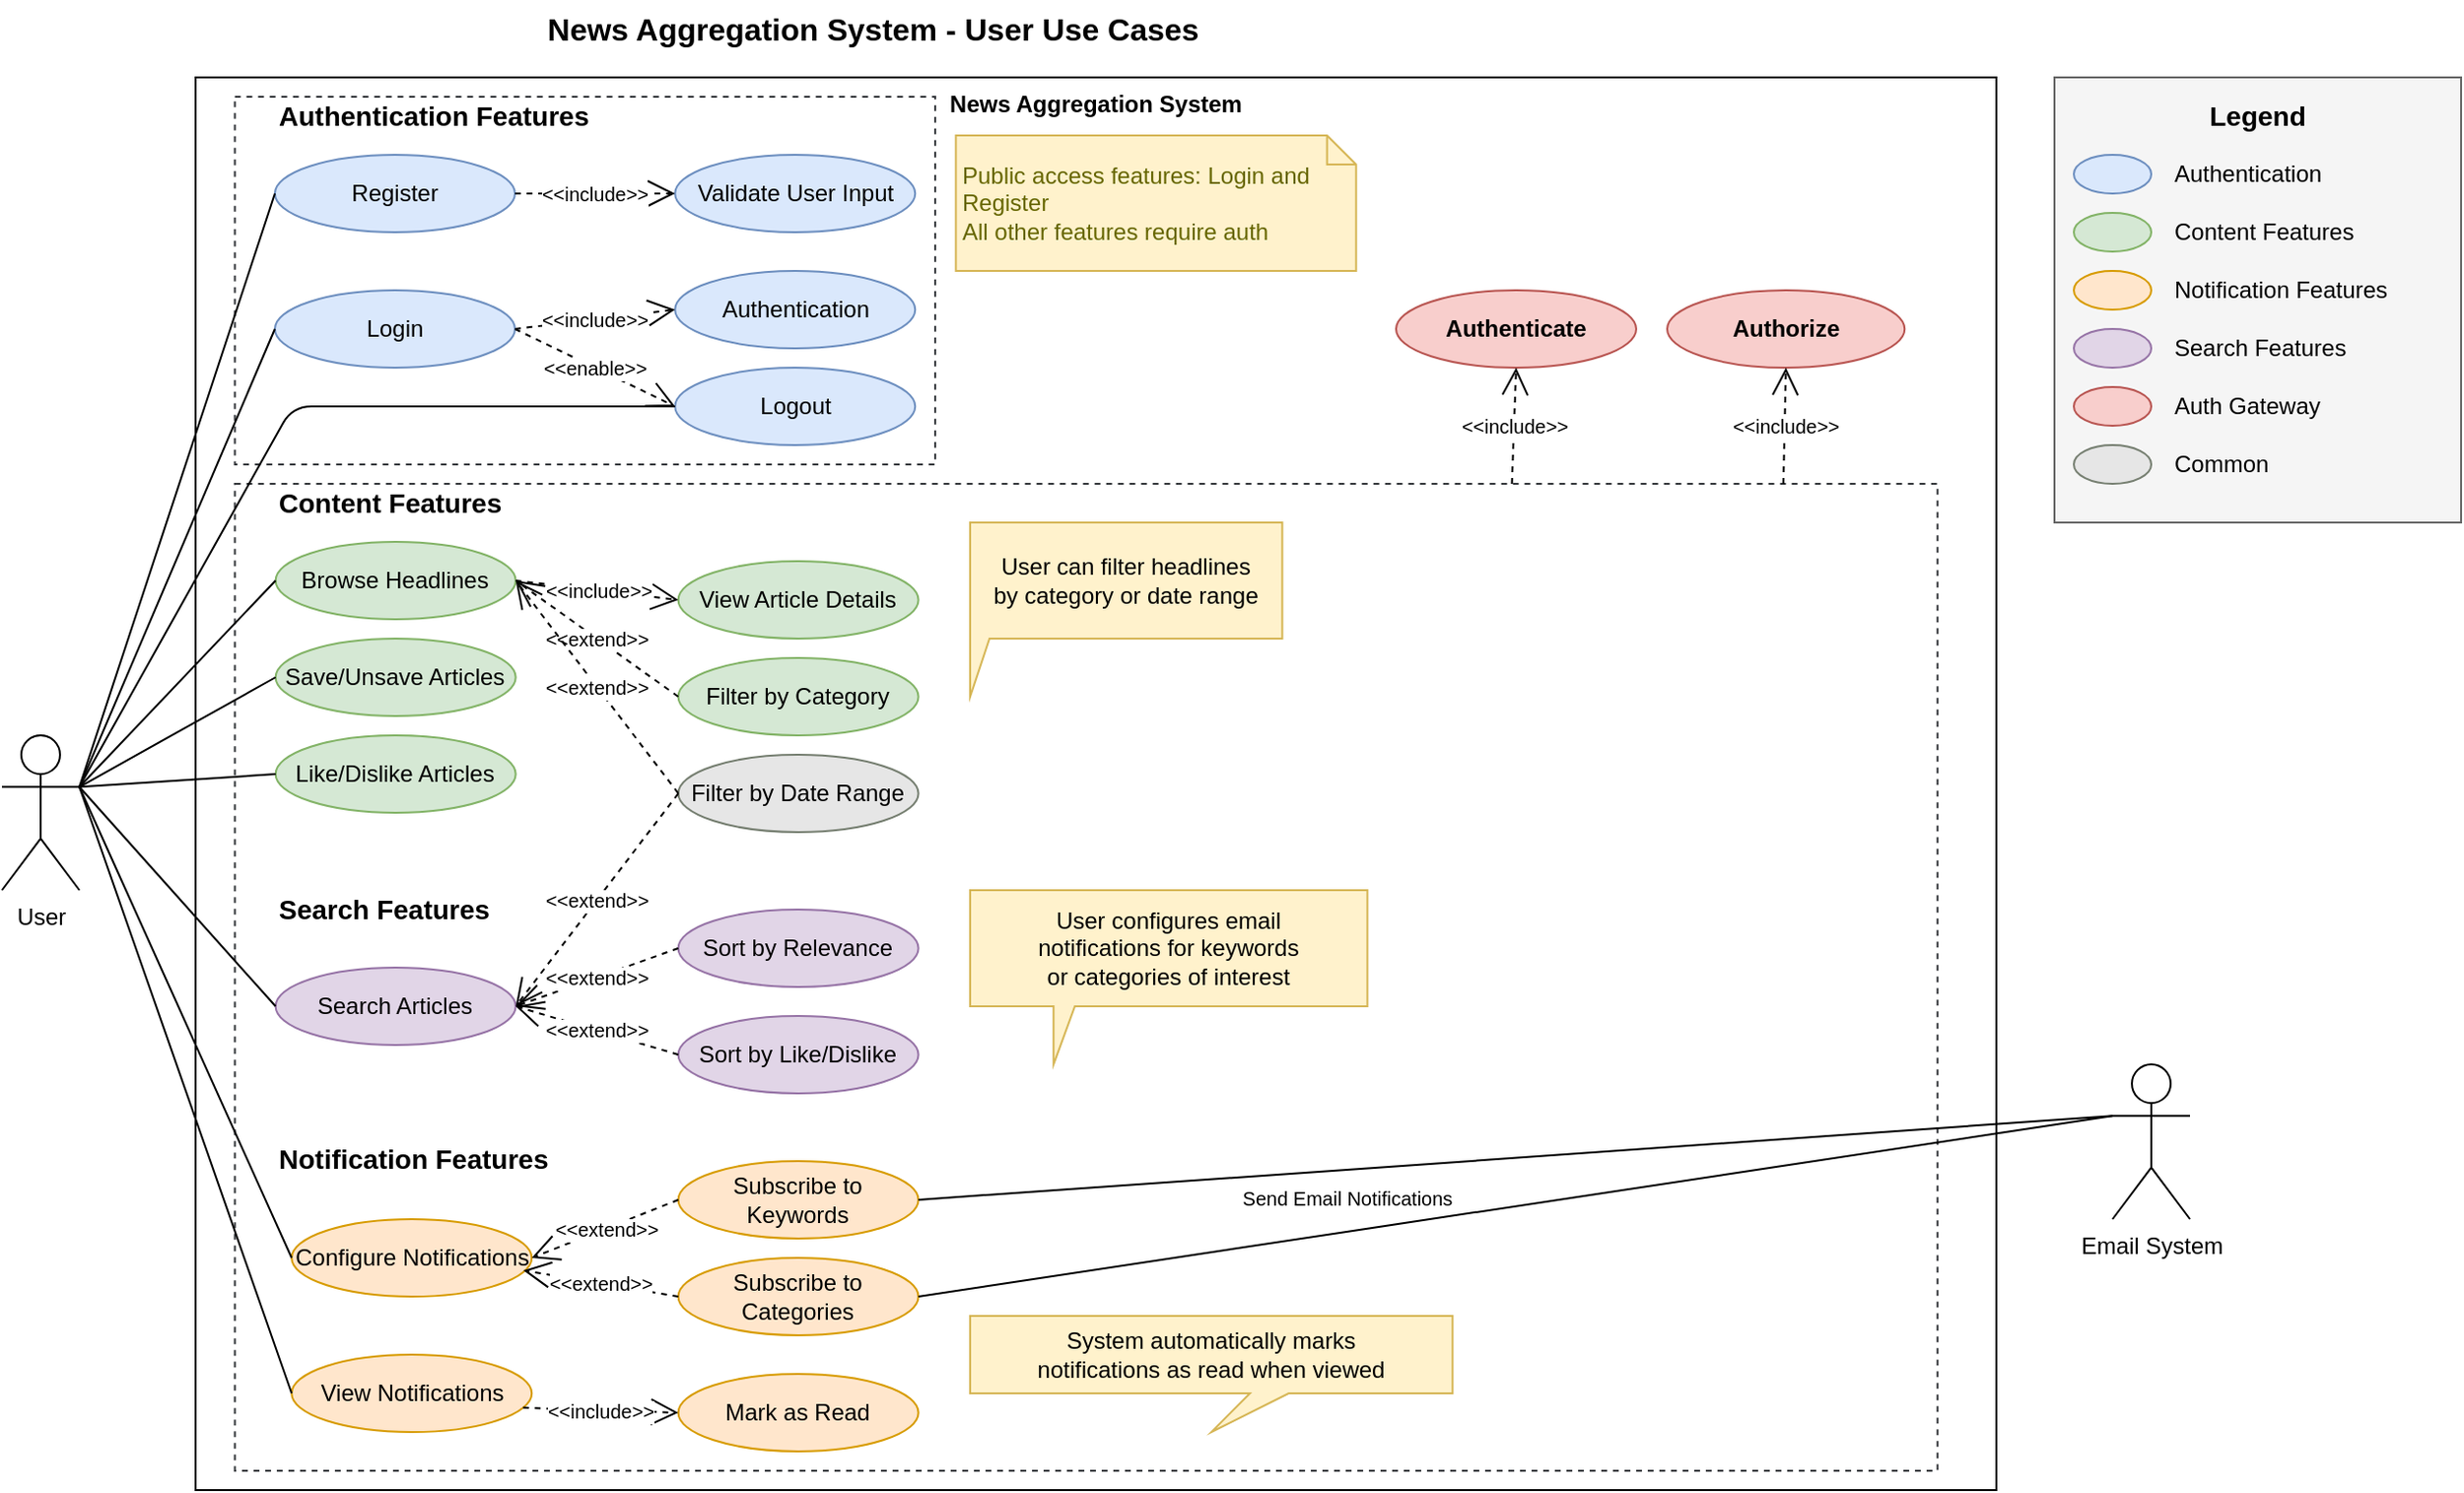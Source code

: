 <mxfile>
    <diagram id="TIV_Y_mdN8S8PWF-lbd9" name="User Use Cases">
        <mxGraphModel dx="705" dy="607" grid="1" gridSize="10" guides="1" tooltips="1" connect="1" arrows="1" fold="1" page="1" pageScale="1" pageWidth="1100" pageHeight="850" background="none" math="0" shadow="0">
            <root>
                <mxCell id="0"/>
                <mxCell id="1" parent="0"/>
                <mxCell id="2" value="News Aggregation System - User Use Cases" style="text;html=1;strokeColor=none;fillColor=none;align=center;verticalAlign=middle;whiteSpace=wrap;rounded=0;fontSize=16;fontStyle=1" parent="1" vertex="1">
                    <mxGeometry x="350" y="20" width="400" height="30" as="geometry"/>
                </mxCell>
                <mxCell id="3" value="" style="rounded=0;whiteSpace=wrap;html=1;fillColor=#f5f5f5;strokeColor=#666666;fontColor=#333333;" parent="1" vertex="1">
                    <mxGeometry x="1160" y="60" width="210" height="230" as="geometry"/>
                </mxCell>
                <mxCell id="4" value="Legend" style="text;html=1;strokeColor=none;fillColor=none;align=center;verticalAlign=middle;whiteSpace=wrap;rounded=0;fontSize=14;fontStyle=1" parent="1" vertex="1">
                    <mxGeometry x="1160" y="65" width="210" height="30" as="geometry"/>
                </mxCell>
                <mxCell id="5" value="" style="ellipse;whiteSpace=wrap;html=1;fillColor=#dae8fc;strokeColor=#6c8ebf;" parent="1" vertex="1">
                    <mxGeometry x="1170" y="100" width="40" height="20" as="geometry"/>
                </mxCell>
                <mxCell id="6" value="Authentication" style="text;html=1;strokeColor=none;fillColor=none;align=left;verticalAlign=middle;whiteSpace=wrap;rounded=0;" parent="1" vertex="1">
                    <mxGeometry x="1220" y="100" width="130" height="20" as="geometry"/>
                </mxCell>
                <mxCell id="7" value="" style="ellipse;whiteSpace=wrap;html=1;fillColor=#d5e8d4;strokeColor=#82b366;" parent="1" vertex="1">
                    <mxGeometry x="1170" y="130" width="40" height="20" as="geometry"/>
                </mxCell>
                <mxCell id="8" value="Content Features" style="text;html=1;strokeColor=none;fillColor=none;align=left;verticalAlign=middle;whiteSpace=wrap;rounded=0;" parent="1" vertex="1">
                    <mxGeometry x="1220" y="130" width="130" height="20" as="geometry"/>
                </mxCell>
                <mxCell id="9" value="" style="ellipse;whiteSpace=wrap;html=1;fillColor=#ffe6cc;strokeColor=#d79b00;" parent="1" vertex="1">
                    <mxGeometry x="1170" y="160" width="40" height="20" as="geometry"/>
                </mxCell>
                <mxCell id="10" value="Notification Features" style="text;html=1;strokeColor=none;fillColor=none;align=left;verticalAlign=middle;whiteSpace=wrap;rounded=0;" parent="1" vertex="1">
                    <mxGeometry x="1220" y="160" width="130" height="20" as="geometry"/>
                </mxCell>
                <mxCell id="11" value="" style="ellipse;whiteSpace=wrap;html=1;fillColor=#e1d5e7;strokeColor=#9673a6;" parent="1" vertex="1">
                    <mxGeometry x="1170" y="190" width="40" height="20" as="geometry"/>
                </mxCell>
                <mxCell id="12" value="Search Features" style="text;html=1;strokeColor=none;fillColor=none;align=left;verticalAlign=middle;whiteSpace=wrap;rounded=0;" parent="1" vertex="1">
                    <mxGeometry x="1220" y="190" width="130" height="20" as="geometry"/>
                </mxCell>
                <mxCell id="13" value="" style="ellipse;whiteSpace=wrap;html=1;fillColor=#f8cecc;strokeColor=#b85450;" parent="1" vertex="1">
                    <mxGeometry x="1170" y="220" width="40" height="20" as="geometry"/>
                </mxCell>
                <mxCell id="14" value="Auth Gateway" style="text;html=1;strokeColor=none;fillColor=none;align=left;verticalAlign=middle;whiteSpace=wrap;rounded=0;" parent="1" vertex="1">
                    <mxGeometry x="1220" y="220" width="130" height="20" as="geometry"/>
                </mxCell>
                <mxCell id="20" value="User" style="shape=umlActor;verticalLabelPosition=bottom;verticalAlign=top;html=1;outlineConnect=0;" parent="1" vertex="1">
                    <mxGeometry x="100" y="400" width="40" height="80" as="geometry"/>
                </mxCell>
                <mxCell id="30" value="News Aggregation System" style="shape=rect;html=1;verticalAlign=top;fontStyle=1;whiteSpace=wrap;align=center;fillColor=none;strokeWidth=1;container=1;" parent="1" vertex="1">
                    <mxGeometry x="200" y="60" width="930" height="730" as="geometry"/>
                </mxCell>
                <mxCell id="110" value="" style="shape=rect;html=1;verticalAlign=top;fontStyle=1;whiteSpace=wrap;align=center;fillColor=none;strokeColor=#36393d;container=1;dashed=1;" parent="30" vertex="1">
                    <mxGeometry x="20.297" y="10" width="361.667" height="190" as="geometry"/>
                </mxCell>
                <mxCell id="31" value="Authentication Features" style="text;html=1;strokeColor=none;fillColor=none;align=left;verticalAlign=middle;whiteSpace=wrap;rounded=0;fontSize=14;fontStyle=1" parent="110" vertex="1">
                    <mxGeometry x="20.663" width="175.667" height="20" as="geometry"/>
                </mxCell>
                <mxCell id="32" value="Register" style="ellipse;whiteSpace=wrap;html=1;fillColor=#dae8fc;strokeColor=#6c8ebf;" parent="110" vertex="1">
                    <mxGeometry x="20.667" y="30" width="124.0" height="40" as="geometry"/>
                </mxCell>
                <mxCell id="33" value="&lt;span style=&quot;color: rgb(0, 0, 0);&quot;&gt;Login&lt;/span&gt;" style="ellipse;whiteSpace=wrap;html=1;fillColor=#dae8fc;strokeColor=#6c8ebf;" parent="110" vertex="1">
                    <mxGeometry x="20.667" y="100" width="124.0" height="40" as="geometry"/>
                </mxCell>
                <mxCell id="150" value="Logout" style="ellipse;whiteSpace=wrap;html=1;fillColor=#dae8fc;strokeColor=#6c8ebf;" parent="110" vertex="1">
                    <mxGeometry x="227.33" y="140" width="124" height="40" as="geometry"/>
                </mxCell>
                <mxCell id="34" value="&lt;span style=&quot;color: rgb(0, 0, 0);&quot;&gt;Validate User Input&lt;/span&gt;" style="ellipse;whiteSpace=wrap;html=1;fillColor=#dae8fc;strokeColor=#6c8ebf;" parent="110" vertex="1">
                    <mxGeometry x="227.333" y="30" width="124.0" height="40" as="geometry"/>
                </mxCell>
                <mxCell id="35" value="Authentication" style="ellipse;whiteSpace=wrap;html=1;fillColor=#dae8fc;strokeColor=#6c8ebf;" parent="110" vertex="1">
                    <mxGeometry x="227.333" y="90" width="124.0" height="40" as="geometry"/>
                </mxCell>
                <mxCell id="36" value="&lt;font style=&quot;font-size: 10px;&quot;&gt;&amp;lt;&amp;lt;include&amp;gt;&amp;gt;&lt;/font&gt;" style="endArrow=open;endSize=12;dashed=1;html=1;fontSize=10;exitX=1;exitY=0.5;exitDx=0;exitDy=0;entryX=0;entryY=0.5;entryDx=0;entryDy=0;" parent="110" source="32" target="34" edge="1">
                    <mxGeometry width="160" relative="1" as="geometry"/>
                </mxCell>
                <mxCell id="37" value="&lt;font style=&quot;font-size: 10px;&quot;&gt;&amp;lt;&amp;lt;include&amp;gt;&amp;gt;&lt;/font&gt;" style="endArrow=open;endSize=12;dashed=1;html=1;fontSize=10;exitX=1;exitY=0.5;exitDx=0;exitDy=0;entryX=0;entryY=0.5;entryDx=0;entryDy=0;" parent="110" source="33" target="35" edge="1">
                    <mxGeometry width="160" relative="1" as="geometry"/>
                </mxCell>
                <mxCell id="151" value="&lt;font style=&quot;font-size: 10px;&quot;&gt;&amp;lt;&amp;lt;enable&amp;gt;&amp;gt;&lt;/font&gt;" style="endArrow=open;endSize=12;dashed=1;html=1;fontSize=10;exitX=1;exitY=0.5;exitDx=0;exitDy=0;entryX=0;entryY=0.5;entryDx=0;entryDy=0;" parent="110" source="33" target="150" edge="1">
                    <mxGeometry width="160" relative="1" as="geometry"/>
                </mxCell>
                <mxCell id="111" value="&lt;div&gt;&lt;br&gt;&lt;/div&gt;&lt;div&gt;&lt;br&gt;&lt;/div&gt;" style="shape=rect;html=1;verticalAlign=top;fontStyle=1;whiteSpace=wrap;align=center;fillColor=none;strokeColor=#36393d;container=1;dashed=1;" parent="30" vertex="1">
                    <mxGeometry x="20.3" y="210" width="879.33" height="510" as="geometry"/>
                </mxCell>
                <mxCell id="40" value="Content Features" style="text;html=1;strokeColor=none;fillColor=none;align=left;verticalAlign=middle;whiteSpace=wrap;rounded=0;fontSize=14;fontStyle=1" parent="111" vertex="1">
                    <mxGeometry x="21.031" width="249.144" height="20" as="geometry"/>
                </mxCell>
                <mxCell id="90" value="User can filter headlines &#xa;by category or date range" style="shape=callout;whiteSpace=wrap;html=1;perimeter=calloutPerimeter;size=30;position=0;base=10;fillColor=#fff2cc;strokeColor=#d6b656;align=center;position2=0;rotation=0;" parent="111" vertex="1">
                    <mxGeometry x="379.711" y="20" width="161.211" height="90" as="geometry"/>
                </mxCell>
                <mxCell id="60" value="&lt;font style=&quot;font-size: 14px;&quot;&gt;Search Features&lt;/font&gt;" style="text;html=1;strokeColor=none;fillColor=none;align=left;verticalAlign=middle;whiteSpace=wrap;rounded=0;fontSize:14;fontStyle=1" parent="111" vertex="1">
                    <mxGeometry x="21.031" y="210" width="249.144" height="20" as="geometry"/>
                </mxCell>
                <mxCell id="70" value="Notification Features" style="text;html=1;strokeColor=none;fillColor=none;align=left;verticalAlign=middle;whiteSpace=wrap;rounded=0;fontSize=14;fontStyle=1" parent="111" vertex="1">
                    <mxGeometry x="21.031" y="339" width="249.144" height="20" as="geometry"/>
                </mxCell>
                <mxCell id="91" value="System automatically marks&#xa;notifications as read when viewed" style="shape=callout;whiteSpace=wrap;html=1;perimeter=calloutPerimeter;size=20;position=0.58;base=20;fillColor=#fff2cc;strokeColor=#d6b656;align=center;" parent="111" vertex="1">
                    <mxGeometry x="379.714" y="430" width="249.144" height="60" as="geometry"/>
                </mxCell>
                <mxCell id="92" value="User configures email&#xa;notifications for keywords&#xa;or categories of interest" style="shape=callout;whiteSpace=wrap;html=1;perimeter=calloutPerimeter;position2=0.21;size=30;position=0.21;base=11;fillColor=#fff2cc;strokeColor=#d6b656;align=center;" parent="111" vertex="1">
                    <mxGeometry x="379.714" y="210" width="205.177" height="90" as="geometry"/>
                </mxCell>
                <mxCell id="82" value="Send Email Notifications" style="text;html=1;strokeColor=none;fillColor=none;align=center;verticalAlign=middle;whiteSpace=wrap;rounded=0;fontSize=10;" parent="111" vertex="1">
                    <mxGeometry x="507.697" y="359" width="134.333" height="20" as="geometry"/>
                </mxCell>
                <mxCell id="48" value="View Article Details" style="ellipse;whiteSpace=wrap;html=1;fillColor=#d5e8d4;strokeColor=#82b366;" parent="111" vertex="1">
                    <mxGeometry x="229.0" y="40" width="124.0" height="40" as="geometry"/>
                </mxCell>
                <mxCell id="44" value="Filter by Category" style="ellipse;whiteSpace=wrap;html=1;fillColor=#d5e8d4;strokeColor=#82b366;" parent="111" vertex="1">
                    <mxGeometry x="229" y="90" width="124.0" height="40" as="geometry"/>
                </mxCell>
                <mxCell id="45" value="Filter by Date Range" style="ellipse;whiteSpace=wrap;html=1;fillColor=#E6E6E6;strokeColor=light-dark(#767f71, #446e2c);" parent="111" vertex="1">
                    <mxGeometry x="229" y="140" width="124.0" height="40" as="geometry"/>
                </mxCell>
                <mxCell id="63" value="Sort by Relevance" style="ellipse;whiteSpace=wrap;html=1;fillColor=#e1d5e7;strokeColor=#9673a6;" parent="111" vertex="1">
                    <mxGeometry x="229.0" y="220" width="124.0" height="40" as="geometry"/>
                </mxCell>
                <mxCell id="136" value="Sort by Like/Dislike" style="ellipse;whiteSpace=wrap;html=1;fillColor=#e1d5e7;strokeColor=#9673a6;" parent="111" vertex="1">
                    <mxGeometry x="229.0" y="275" width="124.0" height="40" as="geometry"/>
                </mxCell>
                <mxCell id="61" value="Search Articles" style="ellipse;whiteSpace=wrap;html=1;fillColor=#e1d5e7;strokeColor=#9673a6;" parent="111" vertex="1">
                    <mxGeometry x="21.033" y="250" width="124.0" height="40" as="geometry"/>
                </mxCell>
                <mxCell id="64" value="&lt;font style=&quot;font-size: 10px;&quot;&gt;&amp;lt;&amp;lt;extend&amp;gt;&amp;gt;&lt;/font&gt;" style="endArrow=open;endSize=12;dashed=1;html=1;fontSize=10;exitX=0;exitY=0.5;exitDx=0;exitDy=0;entryX=1;entryY=0.5;entryDx=0;entryDy=0;" parent="111" source="45" target="61" edge="1">
                    <mxGeometry width="160" relative="1" as="geometry"/>
                </mxCell>
                <mxCell id="65" value="&lt;font style=&quot;font-size: 10px;&quot;&gt;&amp;lt;&amp;lt;extend&amp;gt;&amp;gt;&lt;/font&gt;" style="endArrow=open;endSize=12;dashed=1;html=1;fontSize=10;exitX=0;exitY=0.5;exitDx=0;exitDy=0;entryX=1;entryY=0.5;entryDx=0;entryDy=0;" parent="111" source="63" target="61" edge="1">
                    <mxGeometry width="160" relative="1" as="geometry"/>
                </mxCell>
                <mxCell id="139" value="&lt;font style=&quot;font-size: 10px;&quot;&gt;&amp;lt;&amp;lt;extend&amp;gt;&amp;gt;&lt;/font&gt;" style="endArrow=open;endSize=12;dashed=1;html=1;fontSize=10;exitX=0;exitY=0.5;exitDx=0;exitDy=0;entryX=1;entryY=0.5;entryDx=0;entryDy=0;" parent="111" source="136" target="61" edge="1">
                    <mxGeometry width="160" relative="1" as="geometry">
                        <mxPoint x="238.7" y="210" as="sourcePoint"/>
                        <mxPoint x="154.7" y="240" as="targetPoint"/>
                    </mxGeometry>
                </mxCell>
                <mxCell id="77" value="Mark as Read" style="ellipse;whiteSpace=wrap;html=1;fillColor=#ffe6cc;strokeColor=#d79b00;" parent="111" vertex="1">
                    <mxGeometry x="229.0" y="460" width="124.0" height="40" as="geometry"/>
                </mxCell>
                <mxCell id="74" value="Subscribe to Categories" style="ellipse;whiteSpace=wrap;html=1;fillColor=#ffe6cc;strokeColor=#d79b00;" parent="111" vertex="1">
                    <mxGeometry x="229.0" y="400" width="124.0" height="40" as="geometry"/>
                </mxCell>
                <mxCell id="73" value="Subscribe to Keywords" style="ellipse;whiteSpace=wrap;html=1;fillColor=#ffe6cc;strokeColor=#d79b00;" parent="111" vertex="1">
                    <mxGeometry x="229.0" y="350" width="124.0" height="40" as="geometry"/>
                </mxCell>
                <mxCell id="72" value="View Notifications" style="ellipse;whiteSpace=wrap;html=1;fillColor=#ffe6cc;strokeColor=#d79b00;" parent="111" vertex="1">
                    <mxGeometry x="29.313" y="450" width="124.0" height="40" as="geometry"/>
                </mxCell>
                <mxCell id="78" value="&lt;font style=&quot;font-size: 10px;&quot;&gt;&amp;lt;&amp;lt;include&amp;gt;&amp;gt;&lt;/font&gt;" style="endArrow=open;endSize=12;dashed=1;html=1;fontSize=10;exitX=1;exitY=0.7;exitDx=0;exitDy=0;entryX=0;entryY=0.5;entryDx=0;entryDy=0;" parent="111" source="72" target="77" edge="1">
                    <mxGeometry width="160" relative="1" as="geometry"/>
                </mxCell>
                <mxCell id="71" value="Configure Notifications" style="ellipse;whiteSpace=wrap;html=1;fillColor=#ffe6cc;strokeColor=#d79b00;" parent="111" vertex="1">
                    <mxGeometry x="29.313" y="380" width="124.0" height="40" as="geometry"/>
                </mxCell>
                <mxCell id="75" value="&lt;font style=&quot;font-size: 10px;&quot;&gt;&amp;lt;&amp;lt;extend&amp;gt;&amp;gt;&lt;/font&gt;" style="endArrow=open;endSize=12;dashed=1;html=1;fontSize=10;exitX=0;exitY=0.5;exitDx=0;exitDy=0;entryX=1;entryY=0.5;entryDx=0;entryDy=0;" parent="111" source="73" target="71" edge="1">
                    <mxGeometry width="160" relative="1" as="geometry">
                        <mxPoint x="149.7" y="350" as="targetPoint"/>
                    </mxGeometry>
                </mxCell>
                <mxCell id="76" value="&lt;font style=&quot;font-size: 10px;&quot;&gt;&amp;lt;&amp;lt;extend&amp;gt;&amp;gt;&lt;/font&gt;" style="endArrow=open;endSize=12;dashed=1;html=1;fontSize=10;exitX=0;exitY=0.5;exitDx=0;exitDy=0;entryX=0.965;entryY=0.661;entryDx=0;entryDy=0;entryPerimeter=0;" parent="111" source="74" target="71" edge="1">
                    <mxGeometry width="160" relative="1" as="geometry">
                        <mxPoint x="227.7" y="450" as="targetPoint"/>
                    </mxGeometry>
                </mxCell>
                <mxCell id="41" value="Browse Headlines" style="ellipse;whiteSpace=wrap;html=1;fillColor=#d5e8d4;strokeColor=#82b366;" parent="30" vertex="1">
                    <mxGeometry x="41.333" y="240" width="124.0" height="40" as="geometry"/>
                </mxCell>
                <mxCell id="42" value="Save/Unsave Articles" style="ellipse;whiteSpace=wrap;html=1;fillColor=#d5e8d4;strokeColor=#82b366;" parent="30" vertex="1">
                    <mxGeometry x="41.333" y="290" width="124.0" height="40" as="geometry"/>
                </mxCell>
                <mxCell id="43" value="Like/Dislike Articles" style="ellipse;whiteSpace=wrap;html=1;fillColor=#d5e8d4;strokeColor=#82b366;" parent="30" vertex="1">
                    <mxGeometry x="41.333" y="340" width="124.0" height="40" as="geometry"/>
                </mxCell>
                <mxCell id="46" value="&lt;font style=&quot;font-size: 10px;&quot;&gt;&amp;lt;&amp;lt;extend&amp;gt;&amp;gt;&lt;/font&gt;" style="endArrow=open;endSize=12;dashed=1;html=1;fontSize=10;exitX=0;exitY=0.5;exitDx=0;exitDy=0;entryX=1;entryY=0.5;entryDx=0;entryDy=0;" parent="30" source="44" target="41" edge="1">
                    <mxGeometry width="160" relative="1" as="geometry"/>
                </mxCell>
                <mxCell id="47" value="&lt;font style=&quot;font-size: 10px;&quot;&gt;&amp;lt;&amp;lt;extend&amp;gt;&amp;gt;&lt;/font&gt;" style="endArrow=open;endSize=12;dashed=1;html=1;fontSize=10;exitX=0;exitY=0.5;exitDx=0;exitDy=0;entryX=1;entryY=0.5;entryDx=0;entryDy=0;" parent="30" source="45" target="41" edge="1">
                    <mxGeometry width="160" relative="1" as="geometry"/>
                </mxCell>
                <mxCell id="49" value="&lt;font style=&quot;font-size: 10px;&quot;&gt;&amp;lt;&amp;lt;include&amp;gt;&amp;gt;&lt;/font&gt;" style="endArrow=open;endSize=12;dashed=1;html=1;fontSize=10;exitX=1;exitY=0.5;exitDx=0;exitDy=0;entryX=0;entryY=0.5;entryDx=0;entryDy=0;" parent="30" source="41" target="48" edge="1">
                    <mxGeometry width="160" relative="1" as="geometry"/>
                </mxCell>
                <mxCell id="50" value="Public access features: Login and Register&lt;br&gt;All other features require auth" style="shape=note;strokeWidth=1;fontSize=12;size=15;whiteSpace=wrap;html=1;fillColor=#fff2cc;strokeColor=#d6b656;fontColor=#666600;align=left;spacing=3;" parent="30" vertex="1">
                    <mxGeometry x="392.667" y="30" width="206.667" height="70" as="geometry"/>
                </mxCell>
                <mxCell id="122" value="Authenticate" style="ellipse;whiteSpace=wrap;html=1;fillColor=#f8cecc;strokeColor=#b85450;fontStyle=1" parent="30" vertex="1">
                    <mxGeometry x="619.997" y="110" width="124.0" height="40" as="geometry"/>
                </mxCell>
                <mxCell id="124" value="Authorize" style="ellipse;whiteSpace=wrap;html=1;fillColor=#f8cecc;strokeColor=#b85450;fontStyle=1" parent="30" vertex="1">
                    <mxGeometry x="760.003" y="110" width="122.626" height="40" as="geometry"/>
                </mxCell>
                <mxCell id="128" value="&lt;font style=&quot;font-size: 10px;&quot;&gt;&amp;lt;&amp;lt;include&amp;gt;&amp;gt;&lt;/font&gt;" style="endArrow=open;endSize=12;dashed=1;html=1;fontSize=10;exitX=0.75;exitY=0;exitDx=0;exitDy=0;entryX=0.5;entryY=1;entryDx=0;entryDy=0;" parent="30" source="111" target="122" edge="1">
                    <mxGeometry width="160" relative="1" as="geometry">
                        <mxPoint x="175.667" y="90" as="sourcePoint"/>
                        <mxPoint x="258.333" y="90" as="targetPoint"/>
                    </mxGeometry>
                </mxCell>
                <mxCell id="131" value="&lt;font style=&quot;font-size: 10px;&quot;&gt;&amp;lt;&amp;lt;include&amp;gt;&amp;gt;&lt;/font&gt;" style="endArrow=open;endSize=12;dashed=1;html=1;fontSize=10;entryX=0.5;entryY=1;entryDx=0;entryDy=0;" parent="30" target="124" edge="1">
                    <mxGeometry width="160" relative="1" as="geometry">
                        <mxPoint x="820" y="210" as="sourcePoint"/>
                        <mxPoint x="820" y="160" as="targetPoint"/>
                    </mxGeometry>
                </mxCell>
                <mxCell id="134" value="" style="endArrow=open;endSize=12;dashed=1;html=1;fontSize=10;exitX=1;exitY=0.5;exitDx=0;exitDy=0;entryX=1;entryY=0.5;entryDx=0;entryDy=0;" parent="30" source="41" target="41" edge="1">
                    <mxGeometry width="160" relative="1" as="geometry">
                        <mxPoint x="365" y="290" as="sourcePoint"/>
                        <mxPoint x="740" y="390" as="targetPoint"/>
                    </mxGeometry>
                </mxCell>
                <mxCell id="100" value="" style="endArrow=none;html=1;entryX=0;entryY=0.5;entryDx=0;entryDy=0;exitX=1;exitY=0.333;exitDx=0;exitDy=0;exitPerimeter=0;" parent="1" source="20" target="32" edge="1">
                    <mxGeometry width="50" height="50" relative="1" as="geometry"/>
                </mxCell>
                <mxCell id="101" value="" style="endArrow=none;html=1;entryX=0;entryY=0.5;entryDx=0;entryDy=0;exitX=1;exitY=0.333;exitDx=0;exitDy=0;exitPerimeter=0;" parent="1" source="20" target="33" edge="1">
                    <mxGeometry width="50" height="50" relative="1" as="geometry"/>
                </mxCell>
                <mxCell id="102" value="" style="endArrow=none;html=1;entryX=0;entryY=0.5;entryDx=0;entryDy=0;exitX=1;exitY=0.333;exitDx=0;exitDy=0;exitPerimeter=0;" parent="1" source="20" target="41" edge="1">
                    <mxGeometry width="50" height="50" relative="1" as="geometry"/>
                </mxCell>
                <mxCell id="103" value="" style="endArrow=none;html=1;entryX=0;entryY=0.5;entryDx=0;entryDy=0;exitX=1;exitY=0.333;exitDx=0;exitDy=0;exitPerimeter=0;" parent="1" source="20" target="42" edge="1">
                    <mxGeometry width="50" height="50" relative="1" as="geometry"/>
                </mxCell>
                <mxCell id="104" value="" style="endArrow=none;html=1;entryX=0;entryY=0.5;entryDx=0;entryDy=0;exitX=1;exitY=0.333;exitDx=0;exitDy=0;exitPerimeter=0;" parent="1" source="20" target="43" edge="1">
                    <mxGeometry width="50" height="50" relative="1" as="geometry"/>
                </mxCell>
                <mxCell id="105" value="" style="endArrow=none;html=1;entryX=0;entryY=0.5;entryDx=0;entryDy=0;exitX=1;exitY=0.333;exitDx=0;exitDy=0;exitPerimeter=0;" parent="1" source="20" target="61" edge="1">
                    <mxGeometry width="50" height="50" relative="1" as="geometry"/>
                </mxCell>
                <mxCell id="106" value="" style="endArrow=none;html=1;entryX=0;entryY=0.5;entryDx=0;entryDy=0;exitX=1;exitY=0.333;exitDx=0;exitDy=0;exitPerimeter=0;" parent="1" source="20" target="71" edge="1">
                    <mxGeometry width="50" height="50" relative="1" as="geometry"/>
                </mxCell>
                <mxCell id="107" value="" style="endArrow=none;html=1;entryX=0;entryY=0.5;entryDx=0;entryDy=0;exitX=1;exitY=0.333;exitDx=0;exitDy=0;exitPerimeter=0;" parent="1" source="20" target="72" edge="1">
                    <mxGeometry width="50" height="50" relative="1" as="geometry"/>
                </mxCell>
                <mxCell id="152" value="" style="endArrow=none;html=1;entryX=0;entryY=0.5;entryDx=0;entryDy=0;exitX=1;exitY=0.333;exitDx=0;exitDy=0;exitPerimeter=0;" parent="1" source="20" target="150" edge="1">
                    <mxGeometry width="50" height="50" relative="1" as="geometry">
                        <Array as="points">
                            <mxPoint x="250" y="230"/>
                        </Array>
                    </mxGeometry>
                </mxCell>
                <mxCell id="80" value="" style="endArrow=none;html=1;entryX=0;entryY=0.333;entryDx=0;entryDy=0;entryPerimeter=0;exitX=1;exitY=0.5;exitDx=0;exitDy=0;" parent="1" source="73" target="153" edge="1">
                    <mxGeometry width="50" height="50" relative="1" as="geometry">
                        <mxPoint x="1189.997" y="610" as="targetPoint"/>
                    </mxGeometry>
                </mxCell>
                <mxCell id="81" value="" style="endArrow=none;html=1;entryX=0;entryY=0.333;entryDx=0;entryDy=0;entryPerimeter=0;exitX=1;exitY=0.5;exitDx=0;exitDy=0;" parent="1" source="74" target="153" edge="1">
                    <mxGeometry width="50" height="50" relative="1" as="geometry">
                        <mxPoint x="1189.997" y="610" as="targetPoint"/>
                    </mxGeometry>
                </mxCell>
                <mxCell id="153" value="Email System" style="shape=umlActor;verticalLabelPosition=bottom;verticalAlign=top;html=1;outlineConnect=0;" parent="1" vertex="1">
                    <mxGeometry x="1190" y="570" width="40" height="80" as="geometry"/>
                </mxCell>
                <mxCell id="205" value="" style="ellipse;whiteSpace=wrap;html=1;fillColor=#E6E6E6;strokeColor=light-dark(#767f71, #446e2c);" parent="1" vertex="1">
                    <mxGeometry x="1170" y="250" width="40" height="20" as="geometry"/>
                </mxCell>
                <mxCell id="206" value="Common" style="text;html=1;strokeColor=none;fillColor=none;align=left;verticalAlign=middle;whiteSpace=wrap;rounded=0;" parent="1" vertex="1">
                    <mxGeometry x="1220" y="250" width="130" height="20" as="geometry"/>
                </mxCell>
            </root>
        </mxGraphModel>
    </diagram>
</mxfile>